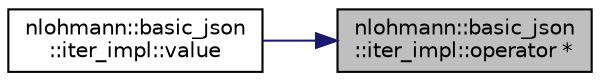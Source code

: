 digraph "nlohmann::basic_json::iter_impl::operator *"
{
 // LATEX_PDF_SIZE
  edge [fontname="Helvetica",fontsize="10",labelfontname="Helvetica",labelfontsize="10"];
  node [fontname="Helvetica",fontsize="10",shape=record];
  rankdir="RL";
  Node7 [label="nlohmann::basic_json\l::iter_impl::operator *",height=0.2,width=0.4,color="black", fillcolor="grey75", style="filled", fontcolor="black",tooltip="return a reference to the value pointed to by the iterator"];
  Node7 -> Node8 [dir="back",color="midnightblue",fontsize="10",style="solid",fontname="Helvetica"];
  Node8 [label="nlohmann::basic_json\l::iter_impl::value",height=0.2,width=0.4,color="black", fillcolor="white", style="filled",URL="$classnlohmann_1_1basic__json_1_1iter__impl.html#a92e849ca687355935c02f492be936b68",tooltip="return the value of an iterator"];
}

